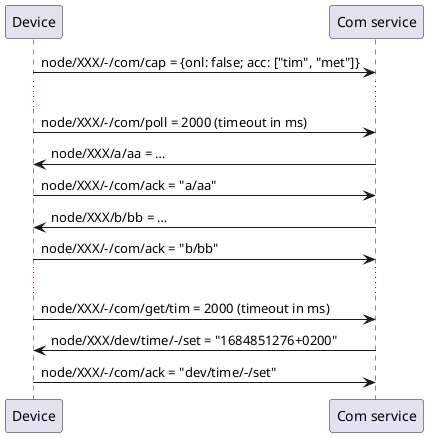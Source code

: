 @startuml offline communication

participant DEV as "Device"
participant GW as "Com service"

DEV -> GW : node/XXX/-/com/cap = {onl: false; acc: ["tim", "met"]}

...

DEV -> GW : node/XXX/-/com/poll = 2000 (timeout in ms)
GW -> DEV : node/XXX/a/aa = …
DEV -> GW : node/XXX/-/com/ack = "a/aa"
GW -> DEV : node/XXX/b/bb = …
DEV -> GW : node/XXX/-/com/ack = "b/bb"

...

DEV -> GW : node/XXX/-/com/get/tim = 2000 (timeout in ms)
GW -> DEV : node/XXX/dev/time/-/set = "1684851276+0200"
DEV -> GW : node/XXX/-/com/ack = "dev/time/-/set"

@enduml